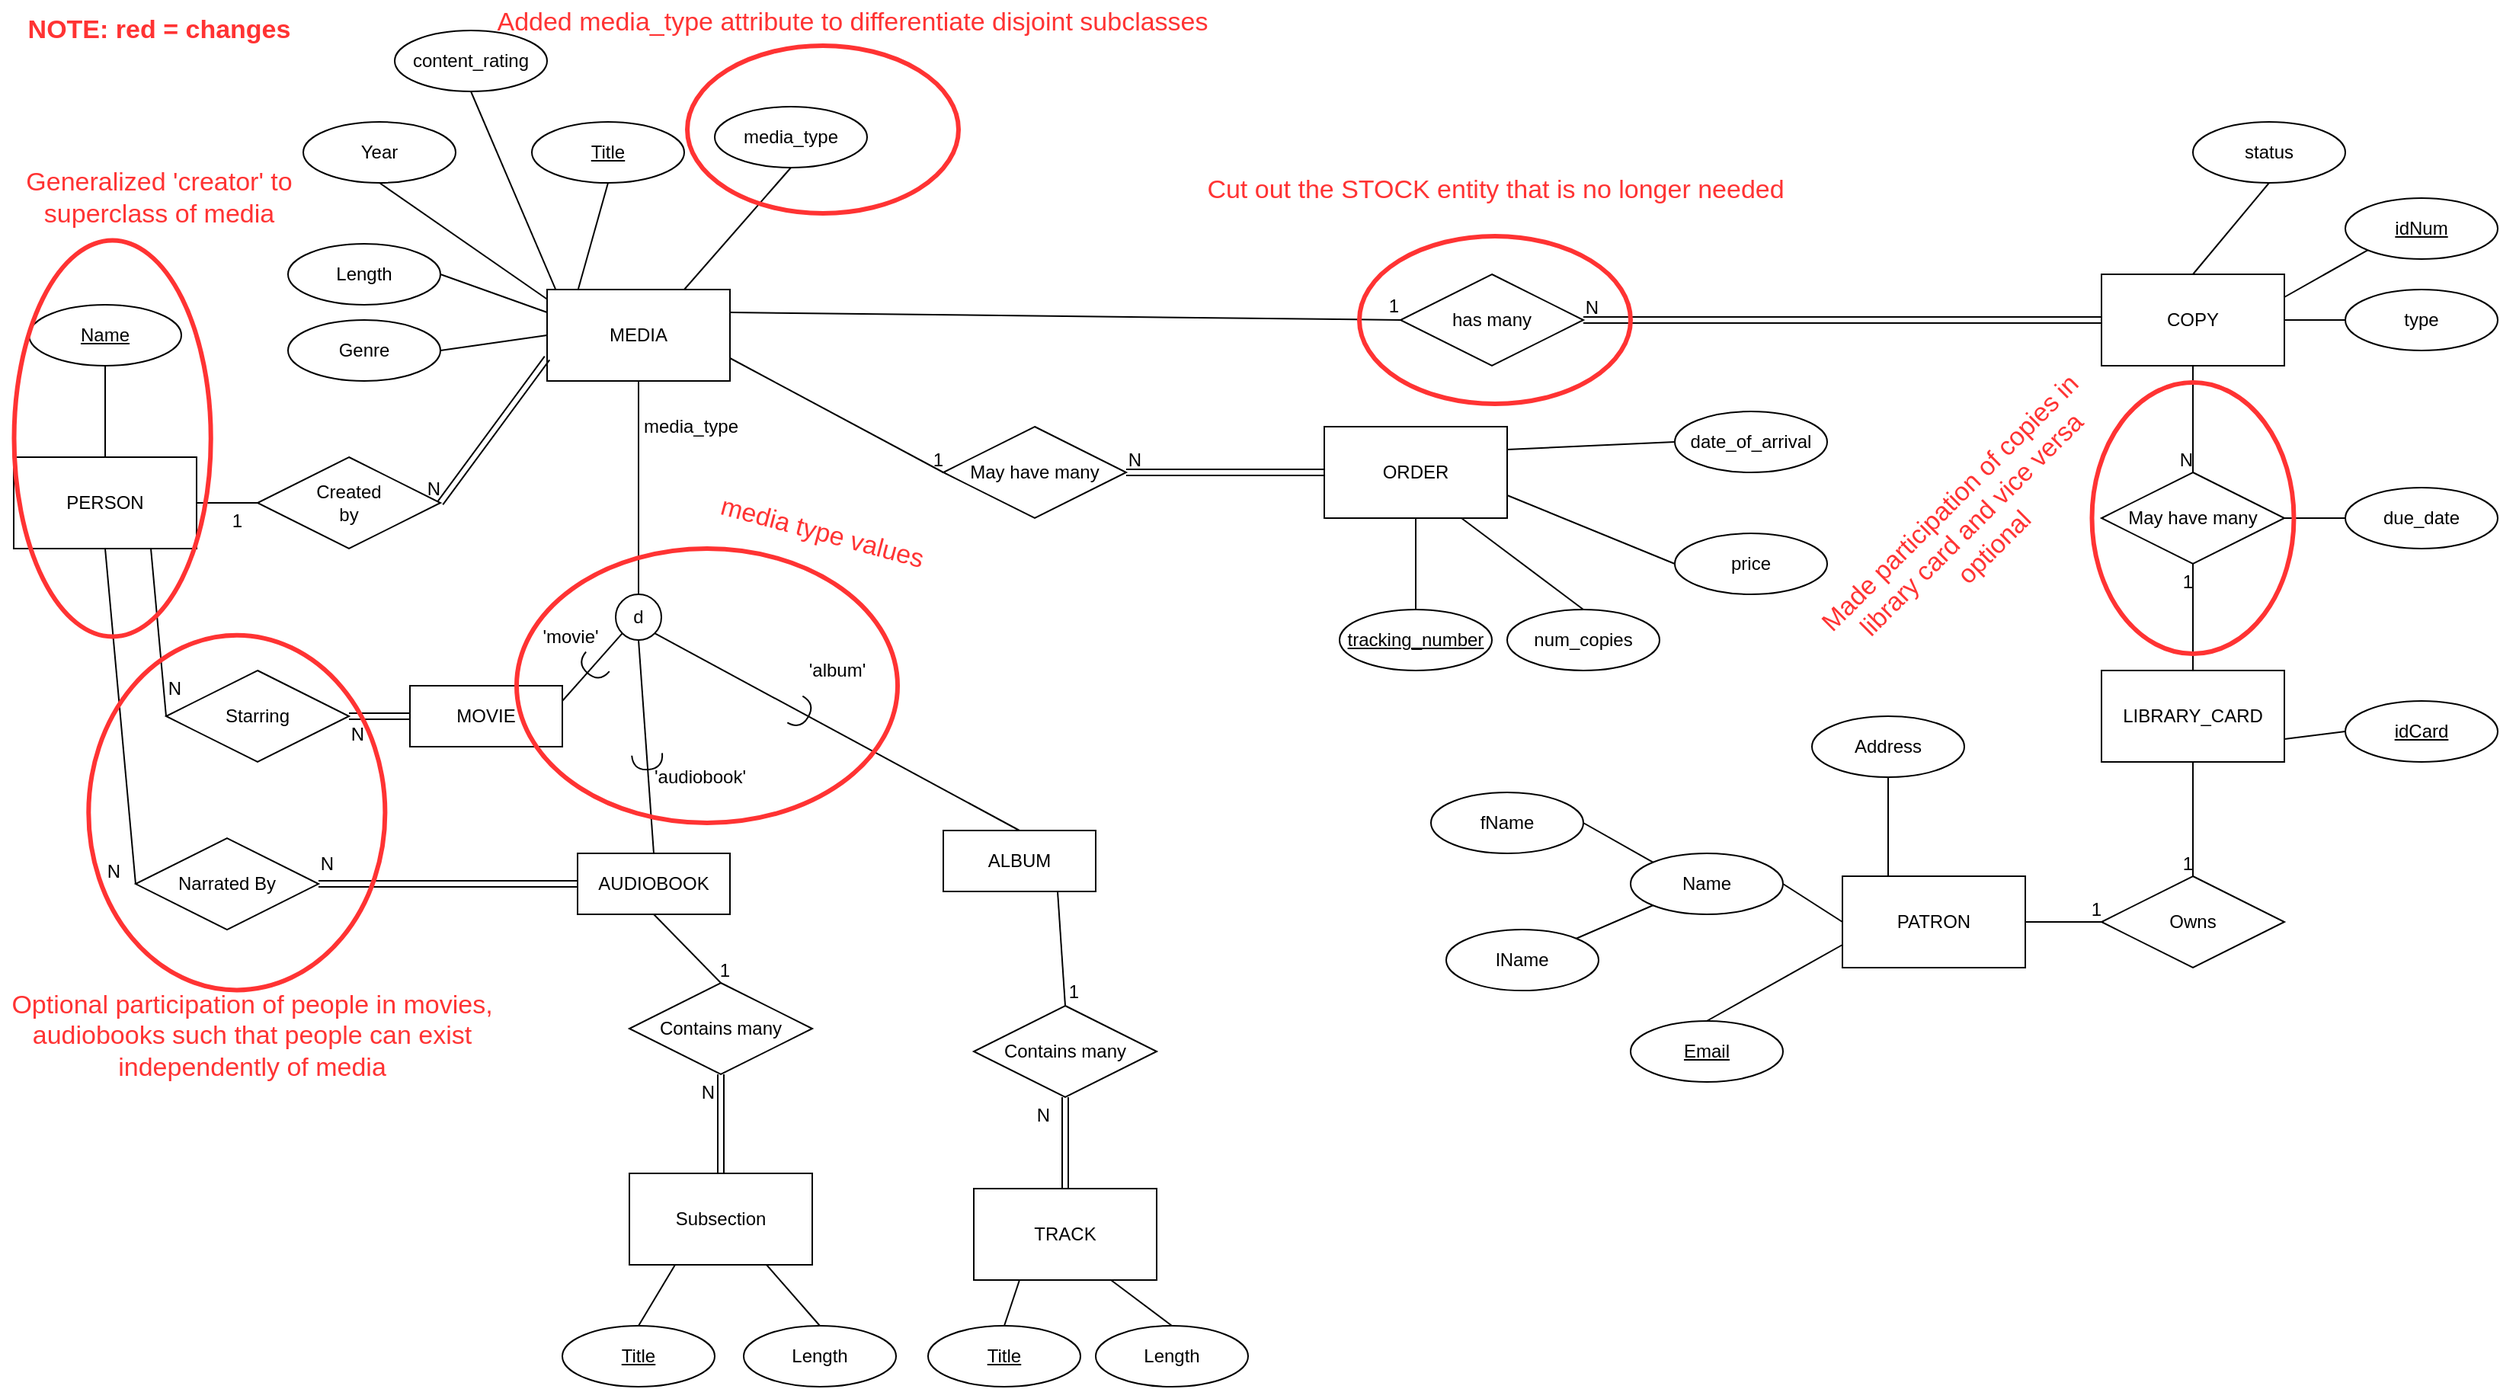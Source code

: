 <mxfile version="15.2.4" type="device"><diagram id="QT5rhKANnf65KqYUZkuz" name="Page-1"><mxGraphModel dx="1422" dy="737" grid="1" gridSize="10" guides="1" tooltips="1" connect="1" arrows="1" fold="1" page="1" pageScale="1" pageWidth="827" pageHeight="1169" math="0" shadow="0"><root><mxCell id="0"/><mxCell id="1" parent="0"/><mxCell id="4PKpl9iUUbR2fkpJoKxn-1" value="MEDIA" style="rounded=0;whiteSpace=wrap;html=1;" parent="1" vertex="1"><mxGeometry x="360" y="200" width="120" height="60" as="geometry"/></mxCell><mxCell id="4PKpl9iUUbR2fkpJoKxn-3" value="" style="endArrow=none;html=1;rounded=0;exitX=0.5;exitY=1;exitDx=0;exitDy=0;entryX=0.5;entryY=0;entryDx=0;entryDy=0;" parent="1" source="4PKpl9iUUbR2fkpJoKxn-1" target="rvGvBXLjlUPm6_SCLi8Z-6" edge="1"><mxGeometry relative="1" as="geometry"><mxPoint x="330" y="400" as="sourcePoint"/><mxPoint x="250" y="380.0" as="targetPoint"/></mxGeometry></mxCell><mxCell id="4PKpl9iUUbR2fkpJoKxn-10" value="" style="endArrow=none;html=1;rounded=0;exitX=1;exitY=0.25;exitDx=0;exitDy=0;entryX=0;entryY=1;entryDx=0;entryDy=0;" parent="1" source="rvGvBXLjlUPm6_SCLi8Z-12" target="rvGvBXLjlUPm6_SCLi8Z-6" edge="1"><mxGeometry relative="1" as="geometry"><mxPoint x="-20" y="500.0" as="sourcePoint"/><mxPoint x="190" y="410.0" as="targetPoint"/></mxGeometry></mxCell><mxCell id="4PKpl9iUUbR2fkpJoKxn-12" value="" style="endArrow=none;html=1;rounded=0;entryX=0.5;entryY=1;entryDx=0;entryDy=0;exitX=0.5;exitY=0;exitDx=0;exitDy=0;" parent="1" source="rvGvBXLjlUPm6_SCLi8Z-13" target="rvGvBXLjlUPm6_SCLi8Z-6" edge="1"><mxGeometry relative="1" as="geometry"><mxPoint x="300" y="500.0" as="sourcePoint"/><mxPoint x="250" y="440.0" as="targetPoint"/></mxGeometry></mxCell><mxCell id="4PKpl9iUUbR2fkpJoKxn-14" value="" style="endArrow=none;html=1;rounded=0;entryX=1;entryY=1;entryDx=0;entryDy=0;exitX=0.5;exitY=0;exitDx=0;exitDy=0;" parent="1" source="rvGvBXLjlUPm6_SCLi8Z-14" target="rvGvBXLjlUPm6_SCLi8Z-6" edge="1"><mxGeometry relative="1" as="geometry"><mxPoint x="760" y="495.0" as="sourcePoint"/><mxPoint x="310" y="410.0" as="targetPoint"/></mxGeometry></mxCell><mxCell id="4PKpl9iUUbR2fkpJoKxn-19" value="Starring" style="shape=rhombus;perimeter=rhombusPerimeter;whiteSpace=wrap;html=1;align=center;" parent="1" vertex="1"><mxGeometry x="110" y="450" width="120" height="60" as="geometry"/></mxCell><mxCell id="4PKpl9iUUbR2fkpJoKxn-30" value="Year" style="ellipse;whiteSpace=wrap;html=1;align=center;" parent="1" vertex="1"><mxGeometry x="200" y="90" width="100" height="40" as="geometry"/></mxCell><mxCell id="4PKpl9iUUbR2fkpJoKxn-34" value="Genre" style="ellipse;whiteSpace=wrap;html=1;align=center;" parent="1" vertex="1"><mxGeometry x="190" y="220" width="100" height="40" as="geometry"/></mxCell><mxCell id="4PKpl9iUUbR2fkpJoKxn-35" value="Length" style="ellipse;whiteSpace=wrap;html=1;align=center;" parent="1" vertex="1"><mxGeometry x="190" y="170" width="100" height="40" as="geometry"/></mxCell><mxCell id="4PKpl9iUUbR2fkpJoKxn-36" value="" style="endArrow=none;html=1;rounded=0;exitX=0.5;exitY=1;exitDx=0;exitDy=0;entryX=0.169;entryY=0.005;entryDx=0;entryDy=0;entryPerimeter=0;" parent="1" source="4PKpl9iUUbR2fkpJoKxn-45" target="4PKpl9iUUbR2fkpJoKxn-1" edge="1"><mxGeometry relative="1" as="geometry"><mxPoint x="410" y="130" as="sourcePoint"/><mxPoint x="574" y="150" as="targetPoint"/></mxGeometry></mxCell><mxCell id="4PKpl9iUUbR2fkpJoKxn-39" value="" style="endArrow=none;html=1;rounded=0;exitX=0.5;exitY=1;exitDx=0;exitDy=0;entryX=0.002;entryY=0.108;entryDx=0;entryDy=0;entryPerimeter=0;" parent="1" source="4PKpl9iUUbR2fkpJoKxn-30" target="4PKpl9iUUbR2fkpJoKxn-1" edge="1"><mxGeometry relative="1" as="geometry"><mxPoint x="150" y="170" as="sourcePoint"/><mxPoint x="340" y="220" as="targetPoint"/></mxGeometry></mxCell><mxCell id="4PKpl9iUUbR2fkpJoKxn-40" value="content_rating" style="ellipse;whiteSpace=wrap;html=1;align=center;" parent="1" vertex="1"><mxGeometry x="260" y="30" width="100" height="40" as="geometry"/></mxCell><mxCell id="4PKpl9iUUbR2fkpJoKxn-41" value="" style="endArrow=none;html=1;rounded=0;entryX=0.5;entryY=1;entryDx=0;entryDy=0;exitX=0.048;exitY=0.005;exitDx=0;exitDy=0;exitPerimeter=0;" parent="1" source="4PKpl9iUUbR2fkpJoKxn-1" target="4PKpl9iUUbR2fkpJoKxn-40" edge="1"><mxGeometry relative="1" as="geometry"><mxPoint x="360" y="180" as="sourcePoint"/><mxPoint x="740" y="150" as="targetPoint"/></mxGeometry></mxCell><mxCell id="4PKpl9iUUbR2fkpJoKxn-42" value="" style="endArrow=none;html=1;rounded=0;entryX=0;entryY=0.25;entryDx=0;entryDy=0;exitX=1;exitY=0.5;exitDx=0;exitDy=0;" parent="1" source="4PKpl9iUUbR2fkpJoKxn-35" target="4PKpl9iUUbR2fkpJoKxn-1" edge="1"><mxGeometry relative="1" as="geometry"><mxPoint x="30" y="270" as="sourcePoint"/><mxPoint x="190" y="270" as="targetPoint"/></mxGeometry></mxCell><mxCell id="4PKpl9iUUbR2fkpJoKxn-43" value="" style="endArrow=none;html=1;rounded=0;entryX=0;entryY=0.5;entryDx=0;entryDy=0;exitX=1;exitY=0.5;exitDx=0;exitDy=0;" parent="1" source="4PKpl9iUUbR2fkpJoKxn-34" target="4PKpl9iUUbR2fkpJoKxn-1" edge="1"><mxGeometry relative="1" as="geometry"><mxPoint x="310" y="230" as="sourcePoint"/><mxPoint x="230" y="280" as="targetPoint"/></mxGeometry></mxCell><mxCell id="4PKpl9iUUbR2fkpJoKxn-44" value="Created&lt;br&gt;by" style="shape=rhombus;perimeter=rhombusPerimeter;whiteSpace=wrap;html=1;align=center;" parent="1" vertex="1"><mxGeometry x="170" y="310" width="120" height="60" as="geometry"/></mxCell><mxCell id="4PKpl9iUUbR2fkpJoKxn-45" value="Title" style="ellipse;whiteSpace=wrap;html=1;align=center;fontStyle=4;" parent="1" vertex="1"><mxGeometry x="350" y="90" width="100" height="40" as="geometry"/></mxCell><mxCell id="4PKpl9iUUbR2fkpJoKxn-61" value="" style="endArrow=none;html=1;rounded=0;exitX=1;exitY=0.5;exitDx=0;exitDy=0;entryX=0;entryY=0.5;entryDx=0;entryDy=0;" parent="1" source="a6fheJ7OsHxere_ZDYR0-6" target="4PKpl9iUUbR2fkpJoKxn-44" edge="1"><mxGeometry relative="1" as="geometry"><mxPoint x="310" y="725" as="sourcePoint"/><mxPoint x="290" y="365.02" as="targetPoint"/></mxGeometry></mxCell><mxCell id="4PKpl9iUUbR2fkpJoKxn-62" value="1" style="resizable=0;html=1;align=right;verticalAlign=bottom;" parent="4PKpl9iUUbR2fkpJoKxn-61" connectable="0" vertex="1"><mxGeometry x="1" relative="1" as="geometry"><mxPoint x="-10" y="20" as="offset"/></mxGeometry></mxCell><mxCell id="4PKpl9iUUbR2fkpJoKxn-72" value="Contains many" style="shape=rhombus;perimeter=rhombusPerimeter;whiteSpace=wrap;html=1;align=center;" parent="1" vertex="1"><mxGeometry x="640" y="670" width="120" height="60" as="geometry"/></mxCell><mxCell id="4PKpl9iUUbR2fkpJoKxn-82" value="" style="shape=link;html=1;rounded=0;entryX=1;entryY=0.5;entryDx=0;entryDy=0;exitX=0;exitY=0.5;exitDx=0;exitDy=0;" parent="1" source="rvGvBXLjlUPm6_SCLi8Z-12" target="4PKpl9iUUbR2fkpJoKxn-19" edge="1"><mxGeometry relative="1" as="geometry"><mxPoint x="5" y="550.0" as="sourcePoint"/><mxPoint x="180" y="570" as="targetPoint"/></mxGeometry></mxCell><mxCell id="4PKpl9iUUbR2fkpJoKxn-83" value="N" style="resizable=0;html=1;align=right;verticalAlign=bottom;" parent="4PKpl9iUUbR2fkpJoKxn-82" connectable="0" vertex="1"><mxGeometry x="1" relative="1" as="geometry"><mxPoint x="10" y="20" as="offset"/></mxGeometry></mxCell><mxCell id="4PKpl9iUUbR2fkpJoKxn-84" value="" style="shape=link;html=1;rounded=0;exitX=0;exitY=0.75;exitDx=0;exitDy=0;entryX=1;entryY=0.5;entryDx=0;entryDy=0;" parent="1" source="4PKpl9iUUbR2fkpJoKxn-1" target="4PKpl9iUUbR2fkpJoKxn-44" edge="1"><mxGeometry relative="1" as="geometry"><mxPoint x="375.009" y="235" as="sourcePoint"/><mxPoint x="260" y="235" as="targetPoint"/></mxGeometry></mxCell><mxCell id="4PKpl9iUUbR2fkpJoKxn-85" value="N" style="resizable=0;html=1;align=right;verticalAlign=bottom;" parent="4PKpl9iUUbR2fkpJoKxn-84" connectable="0" vertex="1"><mxGeometry x="1" relative="1" as="geometry"/></mxCell><mxCell id="4PKpl9iUUbR2fkpJoKxn-92" value="" style="endArrow=none;html=1;rounded=0;entryX=0.5;entryY=0;entryDx=0;entryDy=0;exitX=0.75;exitY=1;exitDx=0;exitDy=0;" parent="1" source="rvGvBXLjlUPm6_SCLi8Z-14" target="4PKpl9iUUbR2fkpJoKxn-72" edge="1"><mxGeometry relative="1" as="geometry"><mxPoint x="785" y="545.0" as="sourcePoint"/><mxPoint x="940" y="590" as="targetPoint"/></mxGeometry></mxCell><mxCell id="4PKpl9iUUbR2fkpJoKxn-93" value="1" style="resizable=0;html=1;align=right;verticalAlign=bottom;" parent="4PKpl9iUUbR2fkpJoKxn-92" connectable="0" vertex="1"><mxGeometry x="1" relative="1" as="geometry"><mxPoint x="10" as="offset"/></mxGeometry></mxCell><mxCell id="4PKpl9iUUbR2fkpJoKxn-94" value="TRACK" style="rounded=0;whiteSpace=wrap;html=1;" parent="1" vertex="1"><mxGeometry x="640" y="790" width="120" height="60" as="geometry"/></mxCell><mxCell id="4PKpl9iUUbR2fkpJoKxn-95" value="" style="shape=link;html=1;rounded=0;entryX=0.5;entryY=1;entryDx=0;entryDy=0;exitX=0.5;exitY=0;exitDx=0;exitDy=0;" parent="1" source="4PKpl9iUUbR2fkpJoKxn-94" target="4PKpl9iUUbR2fkpJoKxn-72" edge="1"><mxGeometry relative="1" as="geometry"><mxPoint x="760" y="710" as="sourcePoint"/><mxPoint x="920" y="710" as="targetPoint"/></mxGeometry></mxCell><mxCell id="4PKpl9iUUbR2fkpJoKxn-96" value="N" style="resizable=0;html=1;align=right;verticalAlign=bottom;" parent="4PKpl9iUUbR2fkpJoKxn-95" connectable="0" vertex="1"><mxGeometry x="1" relative="1" as="geometry"><mxPoint x="-10" y="20" as="offset"/></mxGeometry></mxCell><mxCell id="4PKpl9iUUbR2fkpJoKxn-99" value="Contains many" style="shape=rhombus;perimeter=rhombusPerimeter;whiteSpace=wrap;html=1;align=center;" parent="1" vertex="1"><mxGeometry x="414" y="655" width="120" height="60" as="geometry"/></mxCell><mxCell id="4PKpl9iUUbR2fkpJoKxn-100" value="" style="endArrow=none;html=1;rounded=0;entryX=0.5;entryY=0;entryDx=0;entryDy=0;exitX=0.5;exitY=1;exitDx=0;exitDy=0;" parent="1" source="rvGvBXLjlUPm6_SCLi8Z-13" target="4PKpl9iUUbR2fkpJoKxn-99" edge="1"><mxGeometry relative="1" as="geometry"><mxPoint x="350" y="537.5" as="sourcePoint"/><mxPoint x="560" y="550" as="targetPoint"/></mxGeometry></mxCell><mxCell id="4PKpl9iUUbR2fkpJoKxn-101" value="1" style="resizable=0;html=1;align=right;verticalAlign=bottom;" parent="4PKpl9iUUbR2fkpJoKxn-100" connectable="0" vertex="1"><mxGeometry x="1" relative="1" as="geometry"><mxPoint x="6" as="offset"/></mxGeometry></mxCell><mxCell id="4PKpl9iUUbR2fkpJoKxn-102" value="Subsection" style="rounded=0;whiteSpace=wrap;html=1;" parent="1" vertex="1"><mxGeometry x="414" y="780" width="120" height="60" as="geometry"/></mxCell><mxCell id="4PKpl9iUUbR2fkpJoKxn-103" value="" style="shape=link;html=1;rounded=0;entryX=0.5;entryY=1;entryDx=0;entryDy=0;exitX=0.5;exitY=0;exitDx=0;exitDy=0;" parent="1" source="4PKpl9iUUbR2fkpJoKxn-102" target="4PKpl9iUUbR2fkpJoKxn-99" edge="1"><mxGeometry relative="1" as="geometry"><mxPoint x="444" y="660" as="sourcePoint"/><mxPoint x="604" y="660" as="targetPoint"/></mxGeometry></mxCell><mxCell id="4PKpl9iUUbR2fkpJoKxn-104" value="N" style="resizable=0;html=1;align=right;verticalAlign=bottom;" parent="4PKpl9iUUbR2fkpJoKxn-103" connectable="0" vertex="1"><mxGeometry x="1" relative="1" as="geometry"><mxPoint x="-4" y="20" as="offset"/></mxGeometry></mxCell><mxCell id="4PKpl9iUUbR2fkpJoKxn-105" value="Title" style="ellipse;whiteSpace=wrap;html=1;align=center;fontStyle=4;" parent="1" vertex="1"><mxGeometry x="370" y="880" width="100" height="40" as="geometry"/></mxCell><mxCell id="4PKpl9iUUbR2fkpJoKxn-106" value="Length" style="ellipse;whiteSpace=wrap;html=1;align=center;" parent="1" vertex="1"><mxGeometry x="489" y="880" width="100" height="40" as="geometry"/></mxCell><mxCell id="4PKpl9iUUbR2fkpJoKxn-107" value="" style="endArrow=none;html=1;rounded=0;exitX=0.25;exitY=1;exitDx=0;exitDy=0;entryX=0.5;entryY=0;entryDx=0;entryDy=0;" parent="1" source="4PKpl9iUUbR2fkpJoKxn-102" target="4PKpl9iUUbR2fkpJoKxn-105" edge="1"><mxGeometry relative="1" as="geometry"><mxPoint x="374" y="810" as="sourcePoint"/><mxPoint x="534" y="810" as="targetPoint"/></mxGeometry></mxCell><mxCell id="4PKpl9iUUbR2fkpJoKxn-108" value="" style="endArrow=none;html=1;rounded=0;exitX=0.75;exitY=1;exitDx=0;exitDy=0;entryX=0.5;entryY=0;entryDx=0;entryDy=0;" parent="1" source="4PKpl9iUUbR2fkpJoKxn-102" target="4PKpl9iUUbR2fkpJoKxn-106" edge="1"><mxGeometry relative="1" as="geometry"><mxPoint x="544" y="830" as="sourcePoint"/><mxPoint x="584" y="730" as="targetPoint"/></mxGeometry></mxCell><mxCell id="4PKpl9iUUbR2fkpJoKxn-109" value="Title" style="ellipse;whiteSpace=wrap;html=1;align=center;fontStyle=4;" parent="1" vertex="1"><mxGeometry x="610" y="880" width="100" height="40" as="geometry"/></mxCell><mxCell id="4PKpl9iUUbR2fkpJoKxn-110" value="Length" style="ellipse;whiteSpace=wrap;html=1;align=center;" parent="1" vertex="1"><mxGeometry x="720" y="880" width="100" height="40" as="geometry"/></mxCell><mxCell id="4PKpl9iUUbR2fkpJoKxn-111" value="" style="endArrow=none;html=1;rounded=0;exitX=0.25;exitY=1;exitDx=0;exitDy=0;entryX=0.5;entryY=0;entryDx=0;entryDy=0;" parent="1" source="4PKpl9iUUbR2fkpJoKxn-94" target="4PKpl9iUUbR2fkpJoKxn-109" edge="1"><mxGeometry relative="1" as="geometry"><mxPoint x="740" y="960" as="sourcePoint"/><mxPoint x="900" y="960" as="targetPoint"/></mxGeometry></mxCell><mxCell id="4PKpl9iUUbR2fkpJoKxn-112" value="" style="endArrow=none;html=1;rounded=0;exitX=0.75;exitY=1;exitDx=0;exitDy=0;entryX=0.5;entryY=0;entryDx=0;entryDy=0;" parent="1" source="4PKpl9iUUbR2fkpJoKxn-94" target="4PKpl9iUUbR2fkpJoKxn-110" edge="1"><mxGeometry relative="1" as="geometry"><mxPoint x="490" y="1010" as="sourcePoint"/><mxPoint x="650" y="1010" as="targetPoint"/></mxGeometry></mxCell><mxCell id="4PKpl9iUUbR2fkpJoKxn-116" value="" style="endArrow=none;html=1;rounded=0;entryX=0;entryY=0.5;entryDx=0;entryDy=0;exitX=1;exitY=0.75;exitDx=0;exitDy=0;" parent="1" source="4PKpl9iUUbR2fkpJoKxn-1" target="iT33wVllb6vJDToHoxWJ-6" edge="1"><mxGeometry relative="1" as="geometry"><mxPoint x="430" y="300" as="sourcePoint"/><mxPoint x="624" y="320.0" as="targetPoint"/></mxGeometry></mxCell><mxCell id="4PKpl9iUUbR2fkpJoKxn-117" value="1" style="resizable=0;html=1;align=right;verticalAlign=bottom;" parent="4PKpl9iUUbR2fkpJoKxn-116" connectable="0" vertex="1"><mxGeometry x="1" relative="1" as="geometry"/></mxCell><mxCell id="4PKpl9iUUbR2fkpJoKxn-119" value="" style="shape=link;html=1;rounded=0;entryX=1;entryY=0.5;entryDx=0;entryDy=0;entryPerimeter=0;exitX=0;exitY=0.5;exitDx=0;exitDy=0;" parent="1" source="iT33wVllb6vJDToHoxWJ-5" target="iT33wVllb6vJDToHoxWJ-6" edge="1"><mxGeometry relative="1" as="geometry"><mxPoint x="840" y="320" as="sourcePoint"/><mxPoint x="744" y="320.0" as="targetPoint"/></mxGeometry></mxCell><mxCell id="4PKpl9iUUbR2fkpJoKxn-120" value="N" style="resizable=0;html=1;align=right;verticalAlign=bottom;" parent="4PKpl9iUUbR2fkpJoKxn-119" connectable="0" vertex="1"><mxGeometry x="1" relative="1" as="geometry"><mxPoint x="10" as="offset"/></mxGeometry></mxCell><mxCell id="4PKpl9iUUbR2fkpJoKxn-123" value="num_copies" style="ellipse;whiteSpace=wrap;html=1;align=center;" parent="1" vertex="1"><mxGeometry x="990" y="410" width="100" height="40" as="geometry"/></mxCell><mxCell id="4PKpl9iUUbR2fkpJoKxn-124" value="price" style="ellipse;whiteSpace=wrap;html=1;align=center;" parent="1" vertex="1"><mxGeometry x="1100" y="360" width="100" height="40" as="geometry"/></mxCell><mxCell id="4PKpl9iUUbR2fkpJoKxn-125" value="date_of_arrival" style="ellipse;whiteSpace=wrap;html=1;align=center;" parent="1" vertex="1"><mxGeometry x="1100" y="280" width="100" height="40" as="geometry"/></mxCell><mxCell id="4PKpl9iUUbR2fkpJoKxn-126" value="" style="endArrow=none;html=1;rounded=0;exitX=0.5;exitY=0;exitDx=0;exitDy=0;entryX=0.75;entryY=1;entryDx=0;entryDy=0;" parent="1" source="4PKpl9iUUbR2fkpJoKxn-123" target="iT33wVllb6vJDToHoxWJ-5" edge="1"><mxGeometry relative="1" as="geometry"><mxPoint x="760" y="360" as="sourcePoint"/><mxPoint x="1010" y="390" as="targetPoint"/></mxGeometry></mxCell><mxCell id="4PKpl9iUUbR2fkpJoKxn-127" value="" style="endArrow=none;html=1;rounded=0;entryX=0;entryY=0.5;entryDx=0;entryDy=0;exitX=1;exitY=0.25;exitDx=0;exitDy=0;" parent="1" source="iT33wVllb6vJDToHoxWJ-5" target="4PKpl9iUUbR2fkpJoKxn-125" edge="1"><mxGeometry relative="1" as="geometry"><mxPoint x="1080" y="307" as="sourcePoint"/><mxPoint x="1160" y="220" as="targetPoint"/></mxGeometry></mxCell><mxCell id="4PKpl9iUUbR2fkpJoKxn-128" value="" style="endArrow=none;html=1;rounded=0;entryX=0;entryY=0.5;entryDx=0;entryDy=0;exitX=1;exitY=0.75;exitDx=0;exitDy=0;" parent="1" source="iT33wVllb6vJDToHoxWJ-5" target="4PKpl9iUUbR2fkpJoKxn-124" edge="1"><mxGeometry relative="1" as="geometry"><mxPoint x="1080" y="380" as="sourcePoint"/><mxPoint x="1210" y="350" as="targetPoint"/></mxGeometry></mxCell><mxCell id="4PKpl9iUUbR2fkpJoKxn-143" value="has many" style="shape=rhombus;perimeter=rhombusPerimeter;whiteSpace=wrap;html=1;align=center;" parent="1" vertex="1"><mxGeometry x="920" y="190" width="120" height="60" as="geometry"/></mxCell><mxCell id="4PKpl9iUUbR2fkpJoKxn-145" value="" style="endArrow=none;html=1;rounded=0;entryX=0;entryY=0.5;entryDx=0;entryDy=0;exitX=1;exitY=0.25;exitDx=0;exitDy=0;" parent="1" source="4PKpl9iUUbR2fkpJoKxn-1" target="4PKpl9iUUbR2fkpJoKxn-143" edge="1"><mxGeometry relative="1" as="geometry"><mxPoint x="1010" y="187.5" as="sourcePoint"/><mxPoint x="1130" y="230" as="targetPoint"/></mxGeometry></mxCell><mxCell id="4PKpl9iUUbR2fkpJoKxn-146" value="1" style="resizable=0;html=1;align=right;verticalAlign=bottom;" parent="4PKpl9iUUbR2fkpJoKxn-145" connectable="0" vertex="1"><mxGeometry x="1" relative="1" as="geometry"/></mxCell><mxCell id="4PKpl9iUUbR2fkpJoKxn-155" value="COPY" style="rounded=0;whiteSpace=wrap;html=1;" parent="1" vertex="1"><mxGeometry x="1380" y="190" width="120" height="60" as="geometry"/></mxCell><mxCell id="4PKpl9iUUbR2fkpJoKxn-157" value="" style="shape=link;html=1;rounded=0;entryX=1;entryY=0.5;entryDx=0;entryDy=0;exitX=0;exitY=0.5;exitDx=0;exitDy=0;" parent="1" source="4PKpl9iUUbR2fkpJoKxn-155" target="4PKpl9iUUbR2fkpJoKxn-143" edge="1"><mxGeometry relative="1" as="geometry"><mxPoint x="1290" y="300" as="sourcePoint"/><mxPoint x="1450" y="300" as="targetPoint"/></mxGeometry></mxCell><mxCell id="4PKpl9iUUbR2fkpJoKxn-158" value="N" style="resizable=0;html=1;align=right;verticalAlign=bottom;" parent="4PKpl9iUUbR2fkpJoKxn-157" connectable="0" vertex="1"><mxGeometry x="1" relative="1" as="geometry"><mxPoint x="10" as="offset"/></mxGeometry></mxCell><mxCell id="4PKpl9iUUbR2fkpJoKxn-161" value="idNum" style="ellipse;whiteSpace=wrap;html=1;align=center;fontStyle=4;" parent="1" vertex="1"><mxGeometry x="1540" y="140" width="100" height="40" as="geometry"/></mxCell><mxCell id="4PKpl9iUUbR2fkpJoKxn-164" value="type" style="ellipse;whiteSpace=wrap;html=1;align=center;" parent="1" vertex="1"><mxGeometry x="1540" y="200" width="100" height="40" as="geometry"/></mxCell><mxCell id="4PKpl9iUUbR2fkpJoKxn-165" value="due_date" style="ellipse;whiteSpace=wrap;html=1;align=center;" parent="1" vertex="1"><mxGeometry x="1540" y="330" width="100" height="40" as="geometry"/></mxCell><mxCell id="4PKpl9iUUbR2fkpJoKxn-172" value="" style="endArrow=none;html=1;rounded=0;exitX=1;exitY=0.25;exitDx=0;exitDy=0;entryX=0;entryY=1;entryDx=0;entryDy=0;" parent="1" source="4PKpl9iUUbR2fkpJoKxn-155" target="4PKpl9iUUbR2fkpJoKxn-161" edge="1"><mxGeometry relative="1" as="geometry"><mxPoint x="1520" y="210" as="sourcePoint"/><mxPoint x="1680" y="210" as="targetPoint"/></mxGeometry></mxCell><mxCell id="4PKpl9iUUbR2fkpJoKxn-173" value="" style="endArrow=none;html=1;rounded=0;exitX=1;exitY=0.5;exitDx=0;exitDy=0;entryX=0;entryY=0.5;entryDx=0;entryDy=0;" parent="1" source="4PKpl9iUUbR2fkpJoKxn-155" target="4PKpl9iUUbR2fkpJoKxn-164" edge="1"><mxGeometry relative="1" as="geometry"><mxPoint x="1380" y="400" as="sourcePoint"/><mxPoint x="1540" y="400" as="targetPoint"/></mxGeometry></mxCell><mxCell id="4PKpl9iUUbR2fkpJoKxn-174" value="" style="endArrow=none;html=1;rounded=0;exitX=1;exitY=0.5;exitDx=0;exitDy=0;entryX=0;entryY=0.5;entryDx=0;entryDy=0;" parent="1" source="4PKpl9iUUbR2fkpJoKxn-196" target="4PKpl9iUUbR2fkpJoKxn-165" edge="1"><mxGeometry relative="1" as="geometry"><mxPoint x="1420" y="320" as="sourcePoint"/><mxPoint x="1540" y="280" as="targetPoint"/></mxGeometry></mxCell><mxCell id="4PKpl9iUUbR2fkpJoKxn-175" value="PATRON" style="rounded=0;whiteSpace=wrap;html=1;" parent="1" vertex="1"><mxGeometry x="1210" y="585" width="120" height="60" as="geometry"/></mxCell><mxCell id="4PKpl9iUUbR2fkpJoKxn-177" value="fName" style="ellipse;whiteSpace=wrap;html=1;align=center;" parent="1" vertex="1"><mxGeometry x="940" y="530" width="100" height="40" as="geometry"/></mxCell><mxCell id="4PKpl9iUUbR2fkpJoKxn-178" value="lName" style="ellipse;whiteSpace=wrap;html=1;align=center;" parent="1" vertex="1"><mxGeometry x="950" y="620.02" width="100" height="40" as="geometry"/></mxCell><mxCell id="4PKpl9iUUbR2fkpJoKxn-179" value="Name" style="ellipse;whiteSpace=wrap;html=1;align=center;" parent="1" vertex="1"><mxGeometry x="1071" y="570" width="100" height="40" as="geometry"/></mxCell><mxCell id="4PKpl9iUUbR2fkpJoKxn-180" value="" style="endArrow=none;html=1;rounded=0;exitX=0;exitY=0.5;exitDx=0;exitDy=0;entryX=1;entryY=0.5;entryDx=0;entryDy=0;" parent="1" source="4PKpl9iUUbR2fkpJoKxn-175" target="4PKpl9iUUbR2fkpJoKxn-179" edge="1"><mxGeometry relative="1" as="geometry"><mxPoint x="1090" y="710" as="sourcePoint"/><mxPoint x="1250" y="710" as="targetPoint"/></mxGeometry></mxCell><mxCell id="4PKpl9iUUbR2fkpJoKxn-181" value="" style="endArrow=none;html=1;rounded=0;exitX=1;exitY=0.5;exitDx=0;exitDy=0;entryX=0;entryY=0;entryDx=0;entryDy=0;" parent="1" source="4PKpl9iUUbR2fkpJoKxn-177" target="4PKpl9iUUbR2fkpJoKxn-179" edge="1"><mxGeometry relative="1" as="geometry"><mxPoint x="1080" y="650" as="sourcePoint"/><mxPoint x="1240" y="650" as="targetPoint"/></mxGeometry></mxCell><mxCell id="4PKpl9iUUbR2fkpJoKxn-182" value="" style="endArrow=none;html=1;rounded=0;exitX=0;exitY=1;exitDx=0;exitDy=0;entryX=1;entryY=0;entryDx=0;entryDy=0;" parent="1" source="4PKpl9iUUbR2fkpJoKxn-179" target="4PKpl9iUUbR2fkpJoKxn-178" edge="1"><mxGeometry relative="1" as="geometry"><mxPoint x="1130" y="670" as="sourcePoint"/><mxPoint x="1290" y="670" as="targetPoint"/></mxGeometry></mxCell><mxCell id="4PKpl9iUUbR2fkpJoKxn-183" value="Address" style="ellipse;whiteSpace=wrap;html=1;align=center;" parent="1" vertex="1"><mxGeometry x="1190" y="480" width="100" height="40" as="geometry"/></mxCell><mxCell id="4PKpl9iUUbR2fkpJoKxn-184" value="" style="endArrow=none;html=1;rounded=0;exitX=0.25;exitY=0;exitDx=0;exitDy=0;entryX=0.5;entryY=1;entryDx=0;entryDy=0;" parent="1" source="4PKpl9iUUbR2fkpJoKxn-175" target="4PKpl9iUUbR2fkpJoKxn-183" edge="1"><mxGeometry relative="1" as="geometry"><mxPoint x="1370" y="530" as="sourcePoint"/><mxPoint x="1530" y="530" as="targetPoint"/></mxGeometry></mxCell><mxCell id="4PKpl9iUUbR2fkpJoKxn-186" value="Email" style="ellipse;whiteSpace=wrap;html=1;align=center;fontStyle=4;" parent="1" vertex="1"><mxGeometry x="1071" y="680" width="100" height="40" as="geometry"/></mxCell><mxCell id="4PKpl9iUUbR2fkpJoKxn-187" value="" style="endArrow=none;html=1;rounded=0;exitX=0;exitY=0.75;exitDx=0;exitDy=0;entryX=0.5;entryY=0;entryDx=0;entryDy=0;" parent="1" source="4PKpl9iUUbR2fkpJoKxn-175" target="4PKpl9iUUbR2fkpJoKxn-186" edge="1"><mxGeometry relative="1" as="geometry"><mxPoint x="1290" y="730" as="sourcePoint"/><mxPoint x="1450" y="730" as="targetPoint"/></mxGeometry></mxCell><mxCell id="4PKpl9iUUbR2fkpJoKxn-188" value="Owns" style="shape=rhombus;perimeter=rhombusPerimeter;whiteSpace=wrap;html=1;align=center;" parent="1" vertex="1"><mxGeometry x="1380" y="585" width="120" height="60" as="geometry"/></mxCell><mxCell id="4PKpl9iUUbR2fkpJoKxn-189" value="" style="endArrow=none;html=1;rounded=0;exitX=1;exitY=0.5;exitDx=0;exitDy=0;entryX=0;entryY=0.5;entryDx=0;entryDy=0;" parent="1" source="4PKpl9iUUbR2fkpJoKxn-175" target="4PKpl9iUUbR2fkpJoKxn-188" edge="1"><mxGeometry relative="1" as="geometry"><mxPoint x="1400" y="710" as="sourcePoint"/><mxPoint x="1560" y="710" as="targetPoint"/></mxGeometry></mxCell><mxCell id="4PKpl9iUUbR2fkpJoKxn-190" value="1" style="resizable=0;html=1;align=right;verticalAlign=bottom;" parent="4PKpl9iUUbR2fkpJoKxn-189" connectable="0" vertex="1"><mxGeometry x="1" relative="1" as="geometry"/></mxCell><mxCell id="4PKpl9iUUbR2fkpJoKxn-191" value="LIBRARY_CARD" style="rounded=0;whiteSpace=wrap;html=1;" parent="1" vertex="1"><mxGeometry x="1380" y="450" width="120" height="60" as="geometry"/></mxCell><mxCell id="4PKpl9iUUbR2fkpJoKxn-192" value="" style="endArrow=none;html=1;rounded=0;entryX=0.5;entryY=0;entryDx=0;entryDy=0;exitX=0.5;exitY=1;exitDx=0;exitDy=0;" parent="1" source="4PKpl9iUUbR2fkpJoKxn-191" target="4PKpl9iUUbR2fkpJoKxn-188" edge="1"><mxGeometry relative="1" as="geometry"><mxPoint x="1410" y="670" as="sourcePoint"/><mxPoint x="1570" y="670" as="targetPoint"/></mxGeometry></mxCell><mxCell id="4PKpl9iUUbR2fkpJoKxn-193" value="1" style="resizable=0;html=1;align=right;verticalAlign=bottom;" parent="4PKpl9iUUbR2fkpJoKxn-192" connectable="0" vertex="1"><mxGeometry x="1" relative="1" as="geometry"/></mxCell><mxCell id="4PKpl9iUUbR2fkpJoKxn-194" value="idCard" style="ellipse;whiteSpace=wrap;html=1;align=center;fontStyle=4;" parent="1" vertex="1"><mxGeometry x="1540" y="470" width="100" height="40" as="geometry"/></mxCell><mxCell id="4PKpl9iUUbR2fkpJoKxn-195" value="" style="endArrow=none;html=1;rounded=0;exitX=0;exitY=0.5;exitDx=0;exitDy=0;entryX=1;entryY=0.75;entryDx=0;entryDy=0;" parent="1" source="4PKpl9iUUbR2fkpJoKxn-194" target="4PKpl9iUUbR2fkpJoKxn-191" edge="1"><mxGeometry relative="1" as="geometry"><mxPoint x="1390" y="370" as="sourcePoint"/><mxPoint x="1550" y="370" as="targetPoint"/></mxGeometry></mxCell><mxCell id="4PKpl9iUUbR2fkpJoKxn-196" value="May have many" style="shape=rhombus;perimeter=rhombusPerimeter;whiteSpace=wrap;html=1;align=center;" parent="1" vertex="1"><mxGeometry x="1380" y="320" width="120" height="60" as="geometry"/></mxCell><mxCell id="iT33wVllb6vJDToHoxWJ-3" value="tracking_number" style="ellipse;whiteSpace=wrap;html=1;align=center;fontStyle=4;" parent="1" vertex="1"><mxGeometry x="880" y="410" width="100" height="40" as="geometry"/></mxCell><mxCell id="iT33wVllb6vJDToHoxWJ-4" value="" style="endArrow=none;html=1;rounded=0;exitX=0.5;exitY=0;exitDx=0;exitDy=0;entryX=0.5;entryY=1;entryDx=0;entryDy=0;" parent="1" source="iT33wVllb6vJDToHoxWJ-3" target="iT33wVllb6vJDToHoxWJ-5" edge="1"><mxGeometry relative="1" as="geometry"><mxPoint x="700" y="390" as="sourcePoint"/><mxPoint x="930" y="420" as="targetPoint"/></mxGeometry></mxCell><mxCell id="iT33wVllb6vJDToHoxWJ-5" value="ORDER" style="rounded=0;whiteSpace=wrap;html=1;" parent="1" vertex="1"><mxGeometry x="870" y="290" width="120" height="60" as="geometry"/></mxCell><mxCell id="iT33wVllb6vJDToHoxWJ-6" value="May have many" style="shape=rhombus;perimeter=rhombusPerimeter;whiteSpace=wrap;html=1;align=center;" parent="1" vertex="1"><mxGeometry x="620" y="290" width="120" height="60" as="geometry"/></mxCell><mxCell id="wzYTc4I8yGuNCoE2Fwgl-1" value="status" style="ellipse;whiteSpace=wrap;html=1;align=center;" parent="1" vertex="1"><mxGeometry x="1440" y="90" width="100" height="40" as="geometry"/></mxCell><mxCell id="wzYTc4I8yGuNCoE2Fwgl-2" value="" style="endArrow=none;html=1;rounded=0;entryX=0.5;entryY=0;entryDx=0;entryDy=0;exitX=0.5;exitY=1;exitDx=0;exitDy=0;" parent="1" source="wzYTc4I8yGuNCoE2Fwgl-1" target="4PKpl9iUUbR2fkpJoKxn-155" edge="1"><mxGeometry relative="1" as="geometry"><mxPoint x="1220" y="100" as="sourcePoint"/><mxPoint x="1380" y="100" as="targetPoint"/></mxGeometry></mxCell><mxCell id="rvGvBXLjlUPm6_SCLi8Z-6" value="d" style="ellipse;whiteSpace=wrap;html=1;aspect=fixed;" parent="1" vertex="1"><mxGeometry x="405" y="400" width="30" height="30" as="geometry"/></mxCell><mxCell id="rvGvBXLjlUPm6_SCLi8Z-7" value="" style="shape=requiredInterface;html=1;verticalLabelPosition=bottom;rotation=130;" parent="1" vertex="1"><mxGeometry x="385" y="438" width="10" height="20" as="geometry"/></mxCell><mxCell id="rvGvBXLjlUPm6_SCLi8Z-8" value="" style="shape=requiredInterface;html=1;verticalLabelPosition=bottom;rotation=85;" parent="1" vertex="1"><mxGeometry x="421" y="500" width="10" height="20" as="geometry"/></mxCell><mxCell id="rvGvBXLjlUPm6_SCLi8Z-11" value="" style="shape=requiredInterface;html=1;verticalLabelPosition=bottom;rotation=30;" parent="1" vertex="1"><mxGeometry x="522" y="468" width="10" height="20" as="geometry"/></mxCell><mxCell id="rvGvBXLjlUPm6_SCLi8Z-12" value="MOVIE" style="whiteSpace=wrap;html=1;align=center;" parent="1" vertex="1"><mxGeometry x="270" y="460" width="100" height="40" as="geometry"/></mxCell><mxCell id="rvGvBXLjlUPm6_SCLi8Z-13" value="AUDIOBOOK" style="whiteSpace=wrap;html=1;align=center;" parent="1" vertex="1"><mxGeometry x="380" y="570" width="100" height="40" as="geometry"/></mxCell><mxCell id="rvGvBXLjlUPm6_SCLi8Z-14" value="ALBUM" style="whiteSpace=wrap;html=1;align=center;" parent="1" vertex="1"><mxGeometry x="620" y="555" width="100" height="40" as="geometry"/></mxCell><mxCell id="a6fheJ7OsHxere_ZDYR0-1" value="" style="endArrow=none;html=1;rounded=0;entryX=0.5;entryY=0;entryDx=0;entryDy=0;exitX=0.5;exitY=1;exitDx=0;exitDy=0;" edge="1" parent="1" source="4PKpl9iUUbR2fkpJoKxn-155" target="4PKpl9iUUbR2fkpJoKxn-196"><mxGeometry relative="1" as="geometry"><mxPoint x="1470" y="280" as="sourcePoint"/><mxPoint x="1630" y="280" as="targetPoint"/></mxGeometry></mxCell><mxCell id="a6fheJ7OsHxere_ZDYR0-2" value="N" style="resizable=0;html=1;align=right;verticalAlign=bottom;" connectable="0" vertex="1" parent="a6fheJ7OsHxere_ZDYR0-1"><mxGeometry x="1" relative="1" as="geometry"/></mxCell><mxCell id="a6fheJ7OsHxere_ZDYR0-3" value="" style="endArrow=none;html=1;rounded=0;entryX=0.5;entryY=1;entryDx=0;entryDy=0;exitX=0.5;exitY=0;exitDx=0;exitDy=0;" edge="1" parent="1" source="4PKpl9iUUbR2fkpJoKxn-191" target="4PKpl9iUUbR2fkpJoKxn-196"><mxGeometry relative="1" as="geometry"><mxPoint x="1290" y="410" as="sourcePoint"/><mxPoint x="1450" y="410" as="targetPoint"/></mxGeometry></mxCell><mxCell id="a6fheJ7OsHxere_ZDYR0-4" value="1" style="resizable=0;html=1;align=right;verticalAlign=bottom;" connectable="0" vertex="1" parent="a6fheJ7OsHxere_ZDYR0-3"><mxGeometry x="1" relative="1" as="geometry"><mxPoint y="20" as="offset"/></mxGeometry></mxCell><mxCell id="a6fheJ7OsHxere_ZDYR0-5" value="Name" style="ellipse;whiteSpace=wrap;html=1;align=center;fontStyle=4;" vertex="1" parent="1"><mxGeometry x="20" y="210" width="100" height="40" as="geometry"/></mxCell><mxCell id="a6fheJ7OsHxere_ZDYR0-6" value="PERSON" style="rounded=0;whiteSpace=wrap;html=1;" vertex="1" parent="1"><mxGeometry x="10" y="310" width="120" height="60" as="geometry"/></mxCell><mxCell id="a6fheJ7OsHxere_ZDYR0-8" value="" style="endArrow=none;html=1;rounded=0;" edge="1" parent="1" source="a6fheJ7OsHxere_ZDYR0-6" target="a6fheJ7OsHxere_ZDYR0-5"><mxGeometry relative="1" as="geometry"><mxPoint x="-70" y="260" as="sourcePoint"/><mxPoint x="90" y="260" as="targetPoint"/></mxGeometry></mxCell><mxCell id="a6fheJ7OsHxere_ZDYR0-10" value="" style="endArrow=none;html=1;rounded=0;entryX=0;entryY=0.5;entryDx=0;entryDy=0;exitX=0.75;exitY=1;exitDx=0;exitDy=0;" edge="1" parent="1" source="a6fheJ7OsHxere_ZDYR0-6" target="4PKpl9iUUbR2fkpJoKxn-19"><mxGeometry relative="1" as="geometry"><mxPoint x="60" y="480" as="sourcePoint"/><mxPoint x="220" y="480" as="targetPoint"/></mxGeometry></mxCell><mxCell id="a6fheJ7OsHxere_ZDYR0-11" value="N" style="resizable=0;html=1;align=right;verticalAlign=bottom;" connectable="0" vertex="1" parent="a6fheJ7OsHxere_ZDYR0-10"><mxGeometry x="1" relative="1" as="geometry"><mxPoint x="10" y="-10" as="offset"/></mxGeometry></mxCell><mxCell id="a6fheJ7OsHxere_ZDYR0-12" value="Narrated By" style="shape=rhombus;perimeter=rhombusPerimeter;whiteSpace=wrap;html=1;align=center;" vertex="1" parent="1"><mxGeometry x="90" y="560.02" width="120" height="60" as="geometry"/></mxCell><mxCell id="a6fheJ7OsHxere_ZDYR0-13" value="" style="endArrow=none;html=1;rounded=0;entryX=0;entryY=0.5;entryDx=0;entryDy=0;exitX=0.5;exitY=1;exitDx=0;exitDy=0;" edge="1" parent="1" source="a6fheJ7OsHxere_ZDYR0-6" target="a6fheJ7OsHxere_ZDYR0-12"><mxGeometry relative="1" as="geometry"><mxPoint x="40" y="560" as="sourcePoint"/><mxPoint x="200" y="560" as="targetPoint"/></mxGeometry></mxCell><mxCell id="a6fheJ7OsHxere_ZDYR0-14" value="N" style="resizable=0;html=1;align=right;verticalAlign=bottom;" connectable="0" vertex="1" parent="a6fheJ7OsHxere_ZDYR0-13"><mxGeometry x="1" relative="1" as="geometry"><mxPoint x="-10" as="offset"/></mxGeometry></mxCell><mxCell id="a6fheJ7OsHxere_ZDYR0-15" value="" style="shape=link;html=1;rounded=0;entryX=1;entryY=0.5;entryDx=0;entryDy=0;" edge="1" parent="1" target="a6fheJ7OsHxere_ZDYR0-12"><mxGeometry relative="1" as="geometry"><mxPoint x="380" y="590" as="sourcePoint"/><mxPoint x="360" y="700" as="targetPoint"/></mxGeometry></mxCell><mxCell id="a6fheJ7OsHxere_ZDYR0-16" value="N" style="resizable=0;html=1;align=right;verticalAlign=bottom;" connectable="0" vertex="1" parent="a6fheJ7OsHxere_ZDYR0-15"><mxGeometry x="1" relative="1" as="geometry"><mxPoint x="10" y="-5" as="offset"/></mxGeometry></mxCell><mxCell id="a6fheJ7OsHxere_ZDYR0-19" value="media_type" style="ellipse;whiteSpace=wrap;html=1;align=center;" vertex="1" parent="1"><mxGeometry x="470" y="80" width="100" height="40" as="geometry"/></mxCell><mxCell id="a6fheJ7OsHxere_ZDYR0-20" value="" style="endArrow=none;html=1;rounded=0;exitX=0.75;exitY=0;exitDx=0;exitDy=0;entryX=0.5;entryY=1;entryDx=0;entryDy=0;" edge="1" parent="1" source="4PKpl9iUUbR2fkpJoKxn-1" target="a6fheJ7OsHxere_ZDYR0-19"><mxGeometry relative="1" as="geometry"><mxPoint x="530" y="180" as="sourcePoint"/><mxPoint x="690" y="180" as="targetPoint"/></mxGeometry></mxCell><mxCell id="a6fheJ7OsHxere_ZDYR0-21" value="media_type" style="text;html=1;align=center;verticalAlign=middle;resizable=0;points=[];autosize=1;strokeColor=none;fillColor=none;" vertex="1" parent="1"><mxGeometry x="414" y="280" width="80" height="20" as="geometry"/></mxCell><mxCell id="a6fheJ7OsHxere_ZDYR0-22" value="'movie'" style="text;html=1;align=center;verticalAlign=middle;resizable=0;points=[];autosize=1;strokeColor=none;fillColor=none;" vertex="1" parent="1"><mxGeometry x="350" y="418" width="50" height="20" as="geometry"/></mxCell><mxCell id="a6fheJ7OsHxere_ZDYR0-23" value="'audiobook'" style="text;html=1;align=center;verticalAlign=middle;resizable=0;points=[];autosize=1;strokeColor=none;fillColor=none;" vertex="1" parent="1"><mxGeometry x="420" y="510" width="80" height="20" as="geometry"/></mxCell><mxCell id="a6fheJ7OsHxere_ZDYR0-24" value="'album'" style="text;html=1;align=center;verticalAlign=middle;resizable=0;points=[];autosize=1;strokeColor=none;fillColor=none;" vertex="1" parent="1"><mxGeometry x="525" y="440" width="50" height="20" as="geometry"/></mxCell><mxCell id="a6fheJ7OsHxere_ZDYR0-25" value="NOTE: red = changes" style="text;html=1;align=center;verticalAlign=middle;resizable=0;points=[];autosize=1;strokeColor=none;fillColor=none;fontSize=17;fontColor=#FF3333;fontStyle=1" vertex="1" parent="1"><mxGeometry x="10" y="15" width="190" height="30" as="geometry"/></mxCell><mxCell id="a6fheJ7OsHxere_ZDYR0-27" value="" style="ellipse;whiteSpace=wrap;html=1;fontSize=17;fontColor=#FF3333;fillColor=none;strokeColor=#FF3333;strokeWidth=3;" vertex="1" parent="1"><mxGeometry x="452" y="40" width="178" height="110" as="geometry"/></mxCell><mxCell id="a6fheJ7OsHxere_ZDYR0-28" value="" style="ellipse;whiteSpace=wrap;html=1;fontSize=17;fontColor=#FF3333;fillColor=none;strokeColor=#FF3333;strokeWidth=3;" vertex="1" parent="1"><mxGeometry x="340" y="370" width="250" height="180" as="geometry"/></mxCell><mxCell id="a6fheJ7OsHxere_ZDYR0-29" value="" style="ellipse;whiteSpace=wrap;html=1;fontSize=17;fontColor=#FF3333;fillColor=none;strokeColor=#FF3333;strokeWidth=3;" vertex="1" parent="1"><mxGeometry x="893" y="165" width="178" height="110" as="geometry"/></mxCell><mxCell id="a6fheJ7OsHxere_ZDYR0-30" value="" style="ellipse;whiteSpace=wrap;html=1;fontSize=17;fontColor=#FF3333;fillColor=none;strokeColor=#FF3333;strokeWidth=3;rotation=-90;" vertex="1" parent="1"><mxGeometry x="1351" y="283.75" width="178" height="132.5" as="geometry"/></mxCell><mxCell id="a6fheJ7OsHxere_ZDYR0-31" value="" style="ellipse;whiteSpace=wrap;html=1;fontSize=17;fontColor=#FF3333;fillColor=none;strokeColor=#FF3333;strokeWidth=3;rotation=-90;" vertex="1" parent="1"><mxGeometry x="40" y="446" width="232.83" height="194.55" as="geometry"/></mxCell><mxCell id="a6fheJ7OsHxere_ZDYR0-32" value="" style="ellipse;whiteSpace=wrap;html=1;fontSize=17;fontColor=#FF3333;fillColor=none;strokeColor=#FF3333;strokeWidth=3;rotation=-90;" vertex="1" parent="1"><mxGeometry x="-55.19" y="233.2" width="260" height="129.12" as="geometry"/></mxCell><mxCell id="a6fheJ7OsHxere_ZDYR0-33" value="Made participation of copies in&lt;br&gt;library card and vice versa&lt;br&gt;optional" style="text;html=1;align=center;verticalAlign=middle;resizable=0;points=[];autosize=1;strokeColor=none;fillColor=none;fontSize=17;fontColor=#FF3333;rotation=-45;" vertex="1" parent="1"><mxGeometry x="1170" y="320" width="250" height="70" as="geometry"/></mxCell><mxCell id="a6fheJ7OsHxere_ZDYR0-34" value="Cut out the STOCK entity that is no longer needed" style="text;html=1;align=center;verticalAlign=middle;resizable=0;points=[];autosize=1;strokeColor=none;fillColor=none;fontSize=17;fontColor=#FF3333;" vertex="1" parent="1"><mxGeometry x="787" y="120" width="390" height="30" as="geometry"/></mxCell><mxCell id="a6fheJ7OsHxere_ZDYR0-35" value="Added media_type attribute to differentiate disjoint subclasses" style="text;html=1;align=center;verticalAlign=middle;resizable=0;points=[];autosize=1;strokeColor=none;fillColor=none;fontSize=17;fontColor=#FF3333;" vertex="1" parent="1"><mxGeometry x="320" y="10" width="480" height="30" as="geometry"/></mxCell><mxCell id="a6fheJ7OsHxere_ZDYR0-36" value="media type values" style="text;html=1;align=center;verticalAlign=middle;resizable=0;points=[];autosize=1;strokeColor=none;fillColor=none;fontSize=17;fontColor=#FF3333;rotation=15;" vertex="1" parent="1"><mxGeometry x="465" y="345" width="150" height="30" as="geometry"/></mxCell><mxCell id="a6fheJ7OsHxere_ZDYR0-37" value="Optional participation of people in movies,&lt;br&gt;audiobooks such that people can exist&lt;br&gt;independently of media" style="text;html=1;align=center;verticalAlign=middle;resizable=0;points=[];autosize=1;strokeColor=none;fillColor=none;fontSize=17;fontColor=#FF3333;" vertex="1" parent="1"><mxGeometry x="1" y="655" width="330" height="70" as="geometry"/></mxCell><mxCell id="a6fheJ7OsHxere_ZDYR0-38" value="Generalized 'creator' to&lt;br&gt;superclass of media" style="text;html=1;align=center;verticalAlign=middle;resizable=0;points=[];autosize=1;strokeColor=none;fillColor=none;fontSize=17;fontColor=#FF3333;" vertex="1" parent="1"><mxGeometry x="10" y="115" width="190" height="50" as="geometry"/></mxCell></root></mxGraphModel></diagram></mxfile>